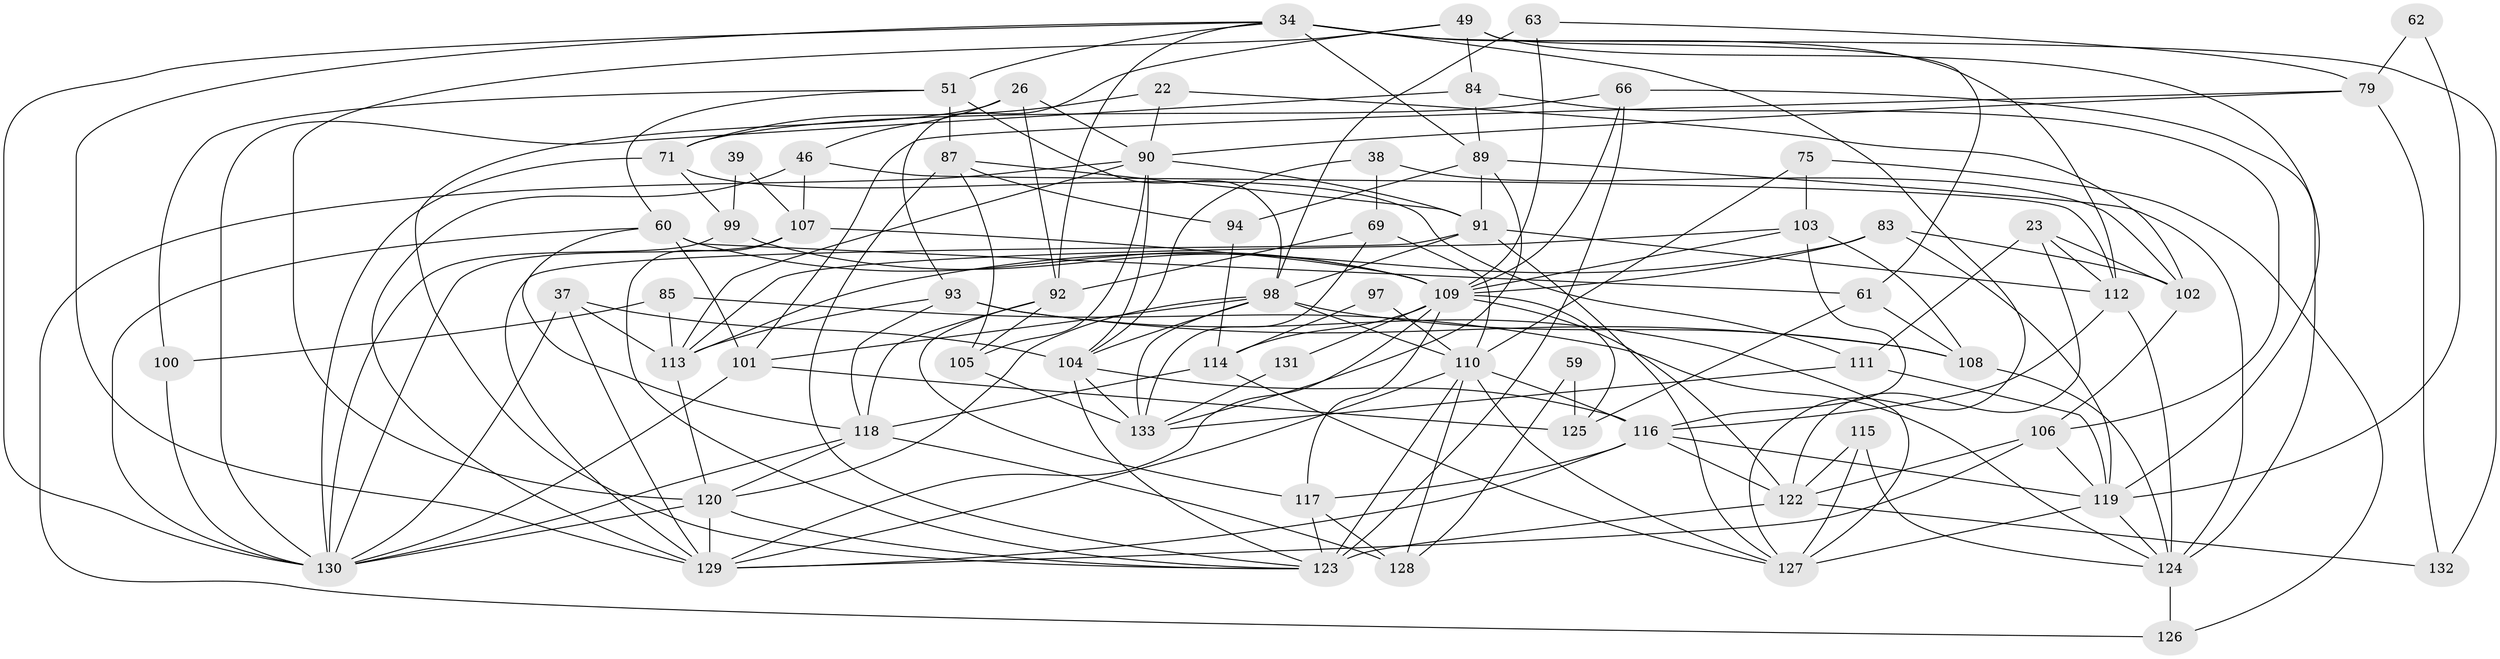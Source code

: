 // original degree distribution, {3: 0.2556390977443609, 4: 0.3308270676691729, 7: 0.03759398496240601, 5: 0.21804511278195488, 2: 0.09774436090225563, 6: 0.06015037593984962}
// Generated by graph-tools (version 1.1) at 2025/51/03/09/25 04:51:36]
// undirected, 66 vertices, 173 edges
graph export_dot {
graph [start="1"]
  node [color=gray90,style=filled];
  22;
  23;
  26;
  34 [super="+7+6"];
  37 [super="+33"];
  38;
  39;
  46;
  49;
  51;
  59;
  60 [super="+35"];
  61;
  62;
  63;
  66;
  69 [super="+29"];
  71 [super="+18"];
  75;
  79 [super="+78"];
  83 [super="+48"];
  84;
  85;
  87;
  89 [super="+56"];
  90 [super="+57+17+88+32"];
  91 [super="+58+76"];
  92 [super="+40"];
  93 [super="+10"];
  94;
  97;
  98 [super="+8+19+96"];
  99;
  100;
  101;
  102;
  103 [super="+52+1"];
  104 [super="+20+53"];
  105;
  106 [super="+30"];
  107 [super="+86"];
  108;
  109 [super="+25+42"];
  110 [super="+12+74+80"];
  111;
  112 [super="+73"];
  113 [super="+41"];
  114 [super="+81"];
  115;
  116 [super="+11+28"];
  117 [super="+64"];
  118 [super="+3"];
  119 [super="+15"];
  120 [super="+2+77"];
  122 [super="+65+4+68"];
  123 [super="+31+54+70"];
  124 [super="+21"];
  125;
  126;
  127 [super="+82"];
  128;
  129 [super="+9+43"];
  130 [super="+95"];
  131;
  132;
  133 [super="+121"];
  22 -- 102;
  22 -- 71;
  22 -- 90;
  23 -- 112;
  23 -- 102;
  23 -- 111;
  23 -- 122;
  26 -- 46;
  26 -- 92;
  26 -- 123;
  26 -- 90;
  34 -- 92;
  34 -- 112 [weight=2];
  34 -- 132;
  34 -- 129;
  34 -- 51;
  34 -- 127;
  34 -- 89;
  34 -- 130;
  37 -- 129 [weight=2];
  37 -- 113;
  37 -- 104;
  37 -- 130;
  38 -- 69;
  38 -- 102;
  38 -- 104;
  39 -- 107;
  39 -- 99;
  46 -- 129;
  46 -- 112;
  46 -- 107;
  49 -- 93;
  49 -- 61;
  49 -- 84;
  49 -- 119;
  49 -- 120;
  51 -- 87;
  51 -- 100;
  51 -- 60;
  51 -- 98;
  59 -- 128;
  59 -- 125;
  60 -- 101 [weight=2];
  60 -- 61;
  60 -- 118;
  60 -- 109 [weight=2];
  60 -- 130;
  61 -- 108;
  61 -- 125;
  62 -- 119;
  62 -- 79;
  63 -- 79;
  63 -- 109;
  63 -- 98 [weight=2];
  66 -- 124;
  66 -- 109;
  66 -- 71;
  66 -- 123;
  69 -- 133 [weight=2];
  69 -- 92 [weight=2];
  69 -- 110;
  71 -- 111;
  71 -- 99;
  71 -- 130;
  75 -- 103;
  75 -- 126;
  75 -- 110;
  79 -- 101 [weight=2];
  79 -- 132;
  79 -- 90 [weight=2];
  83 -- 119;
  83 -- 109;
  83 -- 113;
  83 -- 102;
  84 -- 89;
  84 -- 106;
  84 -- 130;
  85 -- 113 [weight=2];
  85 -- 100;
  85 -- 124;
  87 -- 91;
  87 -- 94;
  87 -- 105;
  87 -- 123;
  89 -- 94;
  89 -- 133 [weight=2];
  89 -- 124;
  89 -- 91;
  90 -- 104 [weight=2];
  90 -- 91;
  90 -- 105;
  90 -- 113;
  90 -- 126;
  91 -- 98;
  91 -- 129;
  91 -- 127;
  91 -- 112;
  92 -- 118 [weight=2];
  92 -- 105;
  92 -- 117;
  93 -- 113;
  93 -- 118;
  93 -- 108;
  93 -- 127 [weight=2];
  94 -- 114;
  97 -- 110;
  97 -- 114;
  98 -- 108;
  98 -- 110 [weight=3];
  98 -- 133;
  98 -- 101;
  98 -- 104 [weight=2];
  98 -- 120;
  99 -- 130;
  99 -- 109;
  100 -- 130;
  101 -- 125;
  101 -- 130;
  102 -- 106;
  103 -- 116;
  103 -- 109;
  103 -- 113;
  103 -- 108;
  104 -- 123;
  104 -- 116;
  104 -- 133;
  105 -- 133;
  106 -- 129;
  106 -- 119;
  106 -- 122;
  107 -- 123;
  107 -- 109;
  107 -- 130;
  108 -- 124;
  109 -- 131;
  109 -- 129;
  109 -- 117;
  109 -- 125;
  109 -- 122;
  109 -- 114;
  110 -- 123;
  110 -- 128 [weight=2];
  110 -- 116;
  110 -- 129 [weight=2];
  110 -- 127;
  111 -- 133;
  111 -- 119;
  112 -- 124;
  112 -- 116;
  113 -- 120;
  114 -- 127;
  114 -- 118;
  115 -- 124;
  115 -- 122 [weight=2];
  115 -- 127;
  116 -- 119;
  116 -- 122 [weight=2];
  116 -- 129;
  116 -- 117;
  117 -- 128 [weight=2];
  117 -- 123;
  118 -- 130;
  118 -- 120;
  118 -- 128;
  119 -- 124;
  119 -- 127;
  120 -- 129 [weight=2];
  120 -- 123;
  120 -- 130;
  122 -- 132;
  122 -- 123 [weight=4];
  124 -- 126;
  131 -- 133;
}
